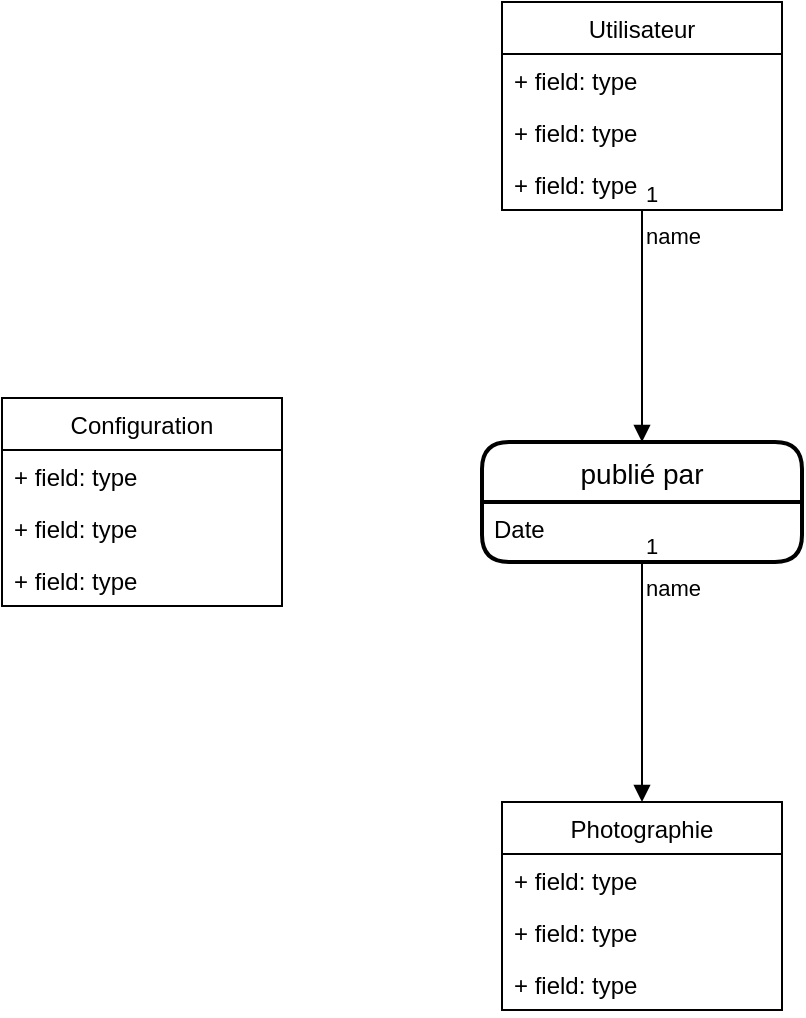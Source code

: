 <mxfile version="13.6.9" type="github">
  <diagram id="JUZ-aZVldM-WZ8tEQ8vl" name="Page-1">
    <mxGraphModel dx="656" dy="871" grid="1" gridSize="10" guides="1" tooltips="1" connect="1" arrows="1" fold="1" page="1" pageScale="1" pageWidth="827" pageHeight="1169" math="0" shadow="0">
      <root>
        <mxCell id="0" />
        <mxCell id="1" parent="0" />
        <mxCell id="a5uEw9eNeY3wkY3Shh6G-36" value="publié par" style="swimlane;childLayout=stackLayout;horizontal=1;startSize=30;horizontalStack=0;rounded=1;fontSize=14;fontStyle=0;strokeWidth=2;resizeParent=0;resizeLast=1;shadow=0;dashed=0;align=center;" vertex="1" parent="1">
          <mxGeometry x="330" y="340" width="160" height="60" as="geometry" />
        </mxCell>
        <mxCell id="a5uEw9eNeY3wkY3Shh6G-37" value="Date" style="align=left;strokeColor=none;fillColor=none;spacingLeft=4;fontSize=12;verticalAlign=top;resizable=0;rotatable=0;part=1;" vertex="1" parent="a5uEw9eNeY3wkY3Shh6G-36">
          <mxGeometry y="30" width="160" height="30" as="geometry" />
        </mxCell>
        <mxCell id="a5uEw9eNeY3wkY3Shh6G-38" value="name" style="endArrow=block;endFill=1;html=1;edgeStyle=orthogonalEdgeStyle;align=left;verticalAlign=top;" edge="1" parent="1" source="a5uEw9eNeY3wkY3Shh6G-47" target="a5uEw9eNeY3wkY3Shh6G-36">
          <mxGeometry x="-1" relative="1" as="geometry">
            <mxPoint x="410" y="230" as="sourcePoint" />
            <mxPoint x="520" y="280" as="targetPoint" />
          </mxGeometry>
        </mxCell>
        <mxCell id="a5uEw9eNeY3wkY3Shh6G-39" value="1" style="edgeLabel;resizable=0;html=1;align=left;verticalAlign=bottom;" connectable="0" vertex="1" parent="a5uEw9eNeY3wkY3Shh6G-38">
          <mxGeometry x="-1" relative="1" as="geometry" />
        </mxCell>
        <mxCell id="a5uEw9eNeY3wkY3Shh6G-40" value="name" style="endArrow=block;endFill=1;html=1;edgeStyle=orthogonalEdgeStyle;align=left;verticalAlign=top;" edge="1" parent="1" source="a5uEw9eNeY3wkY3Shh6G-36" target="a5uEw9eNeY3wkY3Shh6G-51">
          <mxGeometry x="-1" relative="1" as="geometry">
            <mxPoint x="400" y="380" as="sourcePoint" />
            <mxPoint x="410" y="510" as="targetPoint" />
          </mxGeometry>
        </mxCell>
        <mxCell id="a5uEw9eNeY3wkY3Shh6G-41" value="1" style="edgeLabel;resizable=0;html=1;align=left;verticalAlign=bottom;" connectable="0" vertex="1" parent="a5uEw9eNeY3wkY3Shh6G-40">
          <mxGeometry x="-1" relative="1" as="geometry" />
        </mxCell>
        <mxCell id="a5uEw9eNeY3wkY3Shh6G-43" value="Configuration" style="swimlane;fontStyle=0;childLayout=stackLayout;horizontal=1;startSize=26;fillColor=none;horizontalStack=0;resizeParent=1;resizeParentMax=0;resizeLast=0;collapsible=1;marginBottom=0;" vertex="1" parent="1">
          <mxGeometry x="90" y="318" width="140" height="104" as="geometry" />
        </mxCell>
        <mxCell id="a5uEw9eNeY3wkY3Shh6G-44" value="+ field: type" style="text;strokeColor=none;fillColor=none;align=left;verticalAlign=top;spacingLeft=4;spacingRight=4;overflow=hidden;rotatable=0;points=[[0,0.5],[1,0.5]];portConstraint=eastwest;" vertex="1" parent="a5uEw9eNeY3wkY3Shh6G-43">
          <mxGeometry y="26" width="140" height="26" as="geometry" />
        </mxCell>
        <mxCell id="a5uEw9eNeY3wkY3Shh6G-45" value="+ field: type" style="text;strokeColor=none;fillColor=none;align=left;verticalAlign=top;spacingLeft=4;spacingRight=4;overflow=hidden;rotatable=0;points=[[0,0.5],[1,0.5]];portConstraint=eastwest;" vertex="1" parent="a5uEw9eNeY3wkY3Shh6G-43">
          <mxGeometry y="52" width="140" height="26" as="geometry" />
        </mxCell>
        <mxCell id="a5uEw9eNeY3wkY3Shh6G-46" value="+ field: type" style="text;strokeColor=none;fillColor=none;align=left;verticalAlign=top;spacingLeft=4;spacingRight=4;overflow=hidden;rotatable=0;points=[[0,0.5],[1,0.5]];portConstraint=eastwest;" vertex="1" parent="a5uEw9eNeY3wkY3Shh6G-43">
          <mxGeometry y="78" width="140" height="26" as="geometry" />
        </mxCell>
        <mxCell id="a5uEw9eNeY3wkY3Shh6G-47" value="Utilisateur" style="swimlane;fontStyle=0;childLayout=stackLayout;horizontal=1;startSize=26;fillColor=none;horizontalStack=0;resizeParent=1;resizeParentMax=0;resizeLast=0;collapsible=1;marginBottom=0;" vertex="1" parent="1">
          <mxGeometry x="340" y="120" width="140" height="104" as="geometry" />
        </mxCell>
        <mxCell id="a5uEw9eNeY3wkY3Shh6G-48" value="+ field: type" style="text;strokeColor=none;fillColor=none;align=left;verticalAlign=top;spacingLeft=4;spacingRight=4;overflow=hidden;rotatable=0;points=[[0,0.5],[1,0.5]];portConstraint=eastwest;" vertex="1" parent="a5uEw9eNeY3wkY3Shh6G-47">
          <mxGeometry y="26" width="140" height="26" as="geometry" />
        </mxCell>
        <mxCell id="a5uEw9eNeY3wkY3Shh6G-49" value="+ field: type" style="text;strokeColor=none;fillColor=none;align=left;verticalAlign=top;spacingLeft=4;spacingRight=4;overflow=hidden;rotatable=0;points=[[0,0.5],[1,0.5]];portConstraint=eastwest;" vertex="1" parent="a5uEw9eNeY3wkY3Shh6G-47">
          <mxGeometry y="52" width="140" height="26" as="geometry" />
        </mxCell>
        <mxCell id="a5uEw9eNeY3wkY3Shh6G-50" value="+ field: type" style="text;strokeColor=none;fillColor=none;align=left;verticalAlign=top;spacingLeft=4;spacingRight=4;overflow=hidden;rotatable=0;points=[[0,0.5],[1,0.5]];portConstraint=eastwest;" vertex="1" parent="a5uEw9eNeY3wkY3Shh6G-47">
          <mxGeometry y="78" width="140" height="26" as="geometry" />
        </mxCell>
        <mxCell id="a5uEw9eNeY3wkY3Shh6G-51" value="Photographie" style="swimlane;fontStyle=0;childLayout=stackLayout;horizontal=1;startSize=26;fillColor=none;horizontalStack=0;resizeParent=1;resizeParentMax=0;resizeLast=0;collapsible=1;marginBottom=0;" vertex="1" parent="1">
          <mxGeometry x="340" y="520" width="140" height="104" as="geometry" />
        </mxCell>
        <mxCell id="a5uEw9eNeY3wkY3Shh6G-52" value="+ field: type" style="text;strokeColor=none;fillColor=none;align=left;verticalAlign=top;spacingLeft=4;spacingRight=4;overflow=hidden;rotatable=0;points=[[0,0.5],[1,0.5]];portConstraint=eastwest;" vertex="1" parent="a5uEw9eNeY3wkY3Shh6G-51">
          <mxGeometry y="26" width="140" height="26" as="geometry" />
        </mxCell>
        <mxCell id="a5uEw9eNeY3wkY3Shh6G-53" value="+ field: type" style="text;strokeColor=none;fillColor=none;align=left;verticalAlign=top;spacingLeft=4;spacingRight=4;overflow=hidden;rotatable=0;points=[[0,0.5],[1,0.5]];portConstraint=eastwest;" vertex="1" parent="a5uEw9eNeY3wkY3Shh6G-51">
          <mxGeometry y="52" width="140" height="26" as="geometry" />
        </mxCell>
        <mxCell id="a5uEw9eNeY3wkY3Shh6G-54" value="+ field: type" style="text;strokeColor=none;fillColor=none;align=left;verticalAlign=top;spacingLeft=4;spacingRight=4;overflow=hidden;rotatable=0;points=[[0,0.5],[1,0.5]];portConstraint=eastwest;" vertex="1" parent="a5uEw9eNeY3wkY3Shh6G-51">
          <mxGeometry y="78" width="140" height="26" as="geometry" />
        </mxCell>
      </root>
    </mxGraphModel>
  </diagram>
</mxfile>
